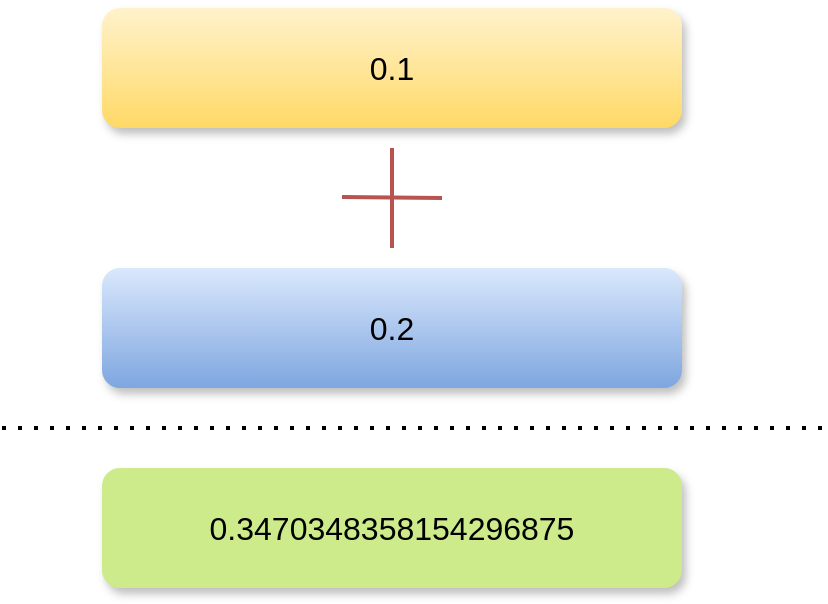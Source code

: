 <mxfile version="13.10.8" type="github">
  <diagram id="aUihdd68fqfxLUTkQLma" name="第 1 页">
    <mxGraphModel dx="1102" dy="525" grid="1" gridSize="10" guides="1" tooltips="1" connect="1" arrows="1" fold="1" page="1" pageScale="1" pageWidth="827" pageHeight="1169" math="0" shadow="0">
      <root>
        <mxCell id="0" />
        <mxCell id="1" parent="0" />
        <mxCell id="hP8N73eXKbdKDqS--rKs-1" value="0.1" style="rounded=1;whiteSpace=wrap;html=1;gradientColor=#ffd966;fillColor=#fff2cc;fontSize=16;strokeColor=none;shadow=1;" parent="1" vertex="1">
          <mxGeometry x="230" y="80" width="290" height="60" as="geometry" />
        </mxCell>
        <mxCell id="hP8N73eXKbdKDqS--rKs-2" value="0.2" style="rounded=1;whiteSpace=wrap;html=1;fillColor=#dae8fc;fontSize=16;gradientColor=#7ea6e0;strokeColor=none;shadow=1;" parent="1" vertex="1">
          <mxGeometry x="230" y="210" width="290" height="60" as="geometry" />
        </mxCell>
        <mxCell id="hP8N73eXKbdKDqS--rKs-3" value="" style="endArrow=none;dashed=1;html=1;dashPattern=1 3;strokeWidth=2;fontSize=16;" parent="1" edge="1">
          <mxGeometry width="50" height="50" relative="1" as="geometry">
            <mxPoint x="180" y="290" as="sourcePoint" />
            <mxPoint x="590" y="290" as="targetPoint" />
          </mxGeometry>
        </mxCell>
        <mxCell id="hP8N73eXKbdKDqS--rKs-4" value="&lt;font&gt;0.3&lt;/font&gt;470348358154296875" style="rounded=1;whiteSpace=wrap;html=1;fillColor=#cdeb8b;fontSize=16;shadow=1;strokeColor=none;" parent="1" vertex="1">
          <mxGeometry x="230" y="310" width="290" height="60" as="geometry" />
        </mxCell>
        <mxCell id="hP8N73eXKbdKDqS--rKs-12" value="" style="endArrow=none;html=1;fontSize=16;entryX=1;entryY=0.5;entryDx=0;entryDy=0;strokeWidth=2;gradientColor=#ea6b66;fillColor=#f8cecc;strokeColor=#b85450;" parent="1" edge="1">
          <mxGeometry width="50" height="50" relative="1" as="geometry">
            <mxPoint x="350" y="174.5" as="sourcePoint" />
            <mxPoint x="400" y="175" as="targetPoint" />
          </mxGeometry>
        </mxCell>
        <mxCell id="hP8N73eXKbdKDqS--rKs-13" value="" style="endArrow=none;html=1;fontSize=16;entryX=0.5;entryY=0;entryDx=0;entryDy=0;strokeWidth=2;gradientColor=#ea6b66;fillColor=#f8cecc;strokeColor=#b85450;" parent="1" edge="1">
          <mxGeometry width="50" height="50" relative="1" as="geometry">
            <mxPoint x="375" y="200" as="sourcePoint" />
            <mxPoint x="375" y="150" as="targetPoint" />
          </mxGeometry>
        </mxCell>
      </root>
    </mxGraphModel>
  </diagram>
</mxfile>

